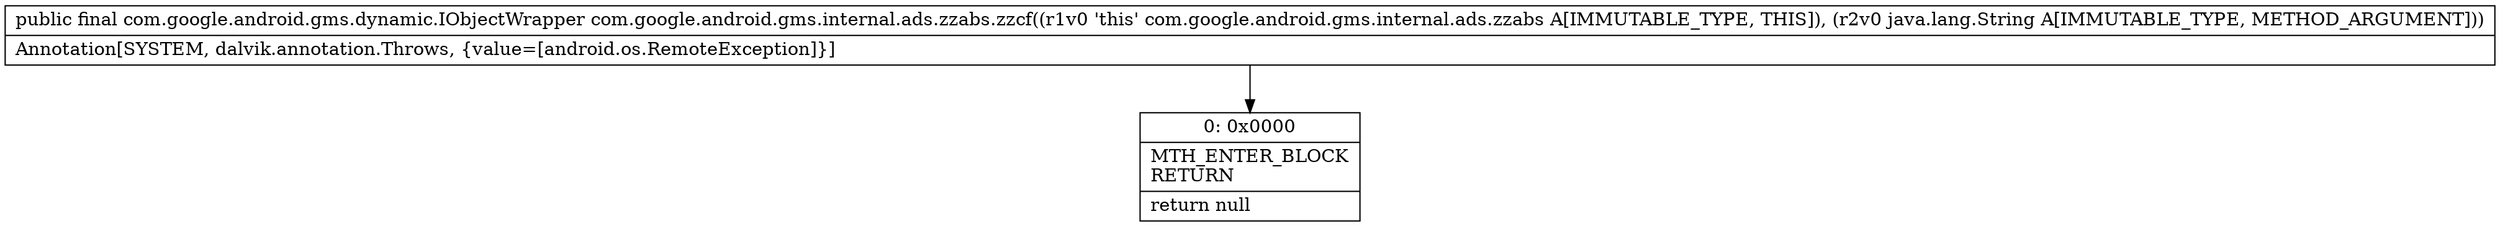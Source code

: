 digraph "CFG forcom.google.android.gms.internal.ads.zzabs.zzcf(Ljava\/lang\/String;)Lcom\/google\/android\/gms\/dynamic\/IObjectWrapper;" {
Node_0 [shape=record,label="{0\:\ 0x0000|MTH_ENTER_BLOCK\lRETURN\l|return null\l}"];
MethodNode[shape=record,label="{public final com.google.android.gms.dynamic.IObjectWrapper com.google.android.gms.internal.ads.zzabs.zzcf((r1v0 'this' com.google.android.gms.internal.ads.zzabs A[IMMUTABLE_TYPE, THIS]), (r2v0 java.lang.String A[IMMUTABLE_TYPE, METHOD_ARGUMENT]))  | Annotation[SYSTEM, dalvik.annotation.Throws, \{value=[android.os.RemoteException]\}]\l}"];
MethodNode -> Node_0;
}

